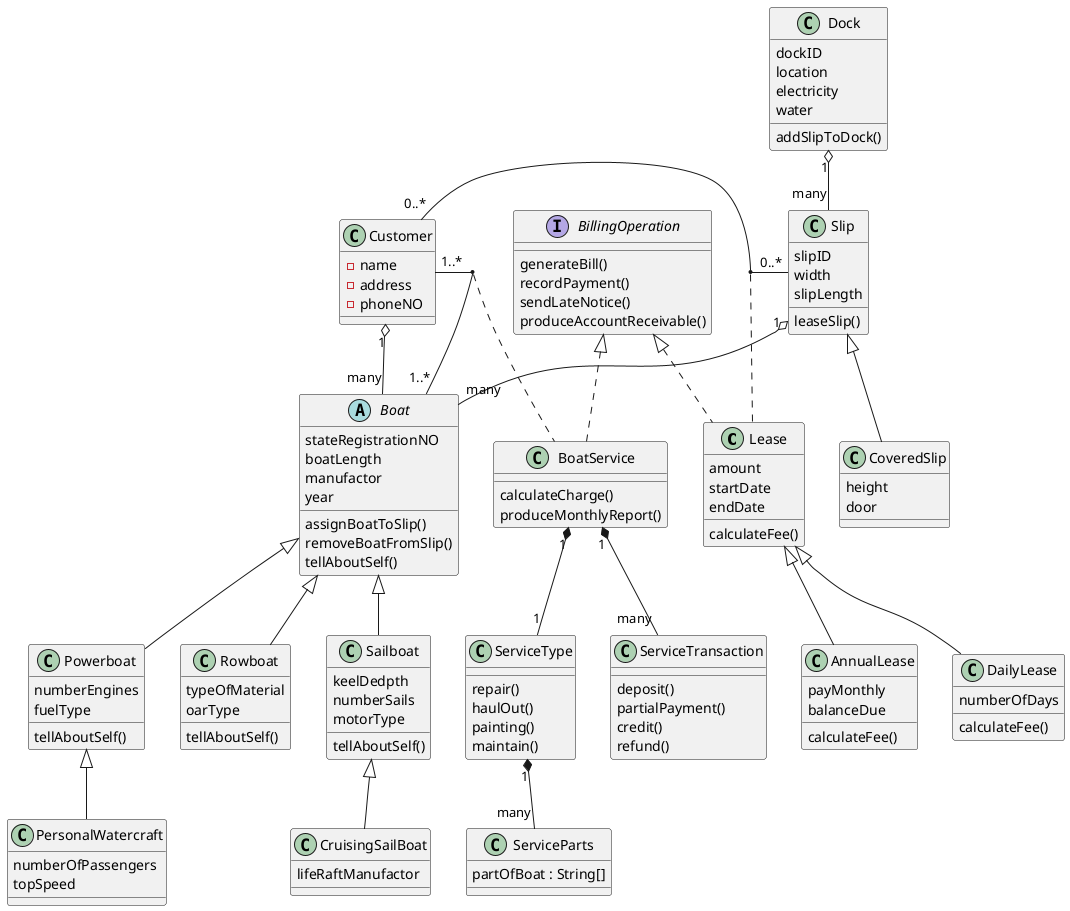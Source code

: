 @startuml Bradshaw Marina Case Study

abstract class Lease{
    amount 
    startDate 
    endDate
    calculateFee()
}

class AnnualLease{
    payMonthly 
    balanceDue
    calculateFee()
}

class DailyLease{
    numberOfDays
    calculateFee()
}

abstract class Boat{
    stateRegistrationNO 
    boatLength 
    manufactor 
    year
    assignBoatToSlip()
    removeBoatFromSlip()
    tellAboutSelf()
}

class Sailboat{
    keelDedpth
    numberSails
    motorType
    tellAboutSelf()
}

class Powerboat{
    numberEngines
    fuelType
    tellAboutSelf()
}

class Rowboat{
    typeOfMaterial
    oarType
    tellAboutSelf()
}

class CruisingSailBoat{
    lifeRaftManufactor
}

class PersonalWatercraft{
    numberOfPassengers
    topSpeed
}

class Customer{
    -name
    -address
    -phoneNO
}

class Slip{
    slipID 
    width 
    slipLength
    leaseSlip()
}

class CoveredSlip{
    height 
    door
}

class Dock{
    dockID
    location
    electricity
    water
    addSlipToDock()
}

class BoatService{
    calculateCharge()
    produceMonthlyReport()
}

class ServiceType{
    repair()
    haulOut()
    painting()
    maintain()
}

class ServiceParts{
    partOfBoat : String[]
}


class ServiceTransaction{
    deposit()
    partialPayment()
    credit()
    refund()
}

interface BillingOperation{
    generateBill()
    recordPayment()
    sendLateNotice()
    produceAccountReceivable()
}


Customer "0..*" - "0..*" Slip
(Customer, Slip) .. Lease

Boat <|-- Sailboat
Boat <|-- Powerboat
Boat <|-- Rowboat

Sailboat <|-- CruisingSailBoat
Powerboat <|-- PersonalWatercraft

Slip <|-- CoveredSlip

Lease <|-- AnnualLease
Lease <|-- DailyLease

Customer "1" o-- "many" Boat
Dock "1" o-- "many" Slip
Slip "1" o-- "many" Boat

Customer "1..*" - "1..*" Boat
(Customer, Boat) .. BoatService

class BoatService implements BillingOperation
class Lease implements BillingOperation

BoatService "1" *-- "many" ServiceTransaction
BoatService "1" *-- "1" ServiceType
ServiceType "1" *-- "many" ServiceParts


@enduml